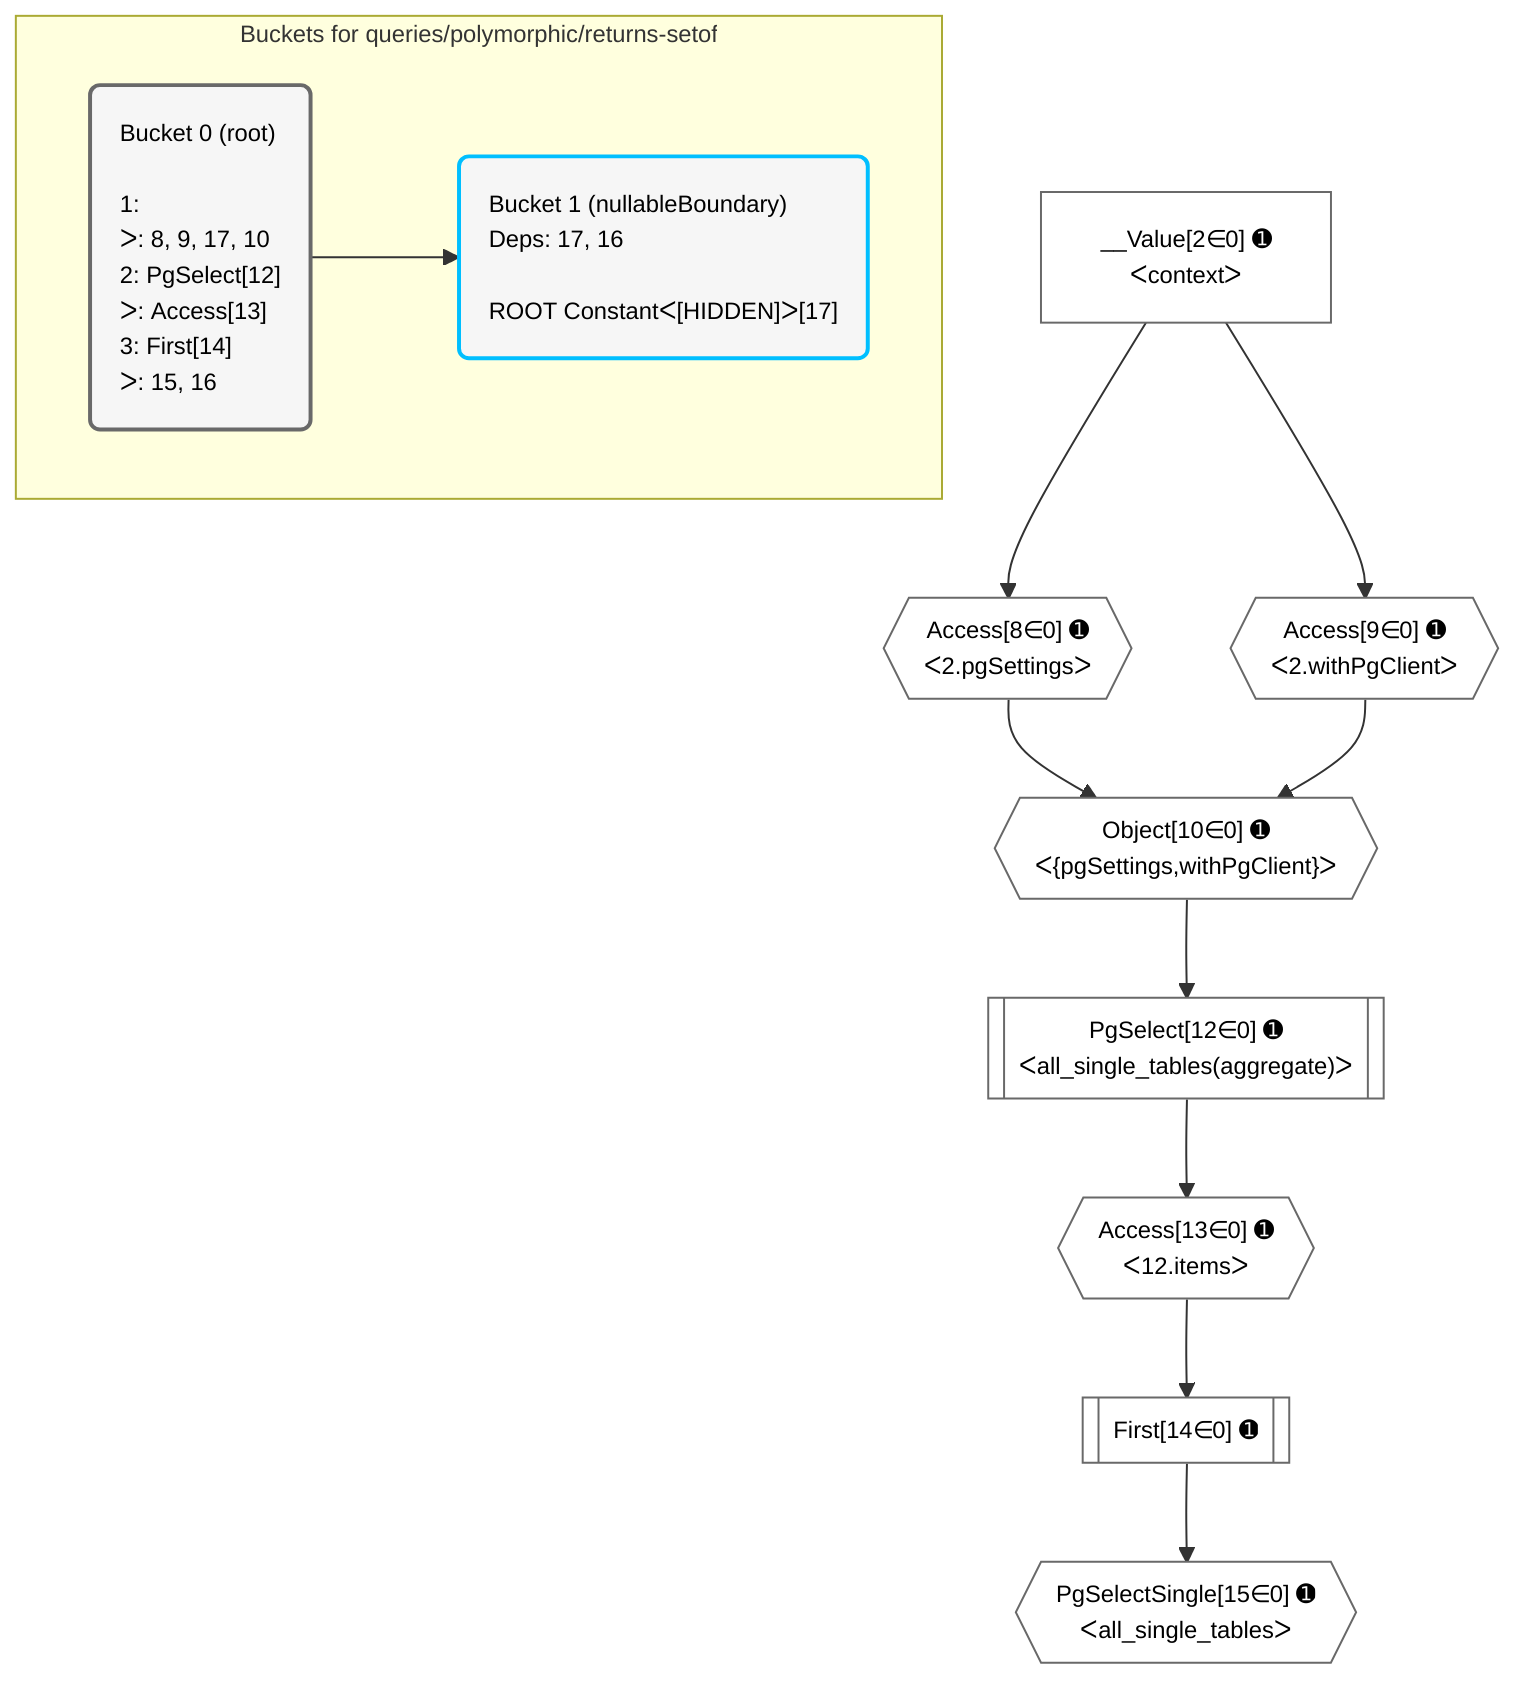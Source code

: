 %%{init: {'themeVariables': { 'fontSize': '12px'}}}%%
graph TD
    classDef path fill:#eee,stroke:#000,color:#000
    classDef plan fill:#fff,stroke-width:1px,color:#000
    classDef itemplan fill:#fff,stroke-width:2px,color:#000
    classDef unbatchedplan fill:#dff,stroke-width:1px,color:#000
    classDef sideeffectplan fill:#fcc,stroke-width:2px,color:#000
    classDef bucket fill:#f6f6f6,color:#000,stroke-width:2px,text-align:left

    subgraph "Buckets for queries/polymorphic/returns-setof"
    Bucket0("Bucket 0 (root)<br /><br />1: <br />ᐳ: 8, 9, 17, 10<br />2: PgSelect[12]<br />ᐳ: Access[13]<br />3: First[14]<br />ᐳ: 15, 16"):::bucket
    Bucket1("Bucket 1 (nullableBoundary)<br />Deps: 17, 16<br /><br />ROOT Constantᐸ[HIDDEN]ᐳ[17]"):::bucket
    end
    Bucket0 --> Bucket1

    %% plan dependencies
    Object10{{"Object[10∈0] ➊<br />ᐸ{pgSettings,withPgClient}ᐳ"}}:::plan
    Access8{{"Access[8∈0] ➊<br />ᐸ2.pgSettingsᐳ"}}:::plan
    Access9{{"Access[9∈0] ➊<br />ᐸ2.withPgClientᐳ"}}:::plan
    Access8 & Access9 --> Object10
    __Value2["__Value[2∈0] ➊<br />ᐸcontextᐳ"]:::plan
    __Value2 --> Access8
    __Value2 --> Access9
    PgSelect12[["PgSelect[12∈0] ➊<br />ᐸall_single_tables(aggregate)ᐳ"]]:::plan
    Object10 --> PgSelect12
    Access13{{"Access[13∈0] ➊<br />ᐸ12.itemsᐳ"}}:::plan
    PgSelect12 --> Access13
    First14[["First[14∈0] ➊"]]:::plan
    Access13 --> First14
    PgSelectSingle15{{"PgSelectSingle[15∈0] ➊<br />ᐸall_single_tablesᐳ"}}:::plan
    First14 --> PgSelectSingle15

    %% define steps
    classDef bucket0 stroke:#696969
    class Bucket0,__Value2,Access8,Access9,Object10,PgSelect12,Access13,First14,PgSelectSingle15 bucket0
    classDef bucket1 stroke:#00bfff
    class Bucket1 bucket1